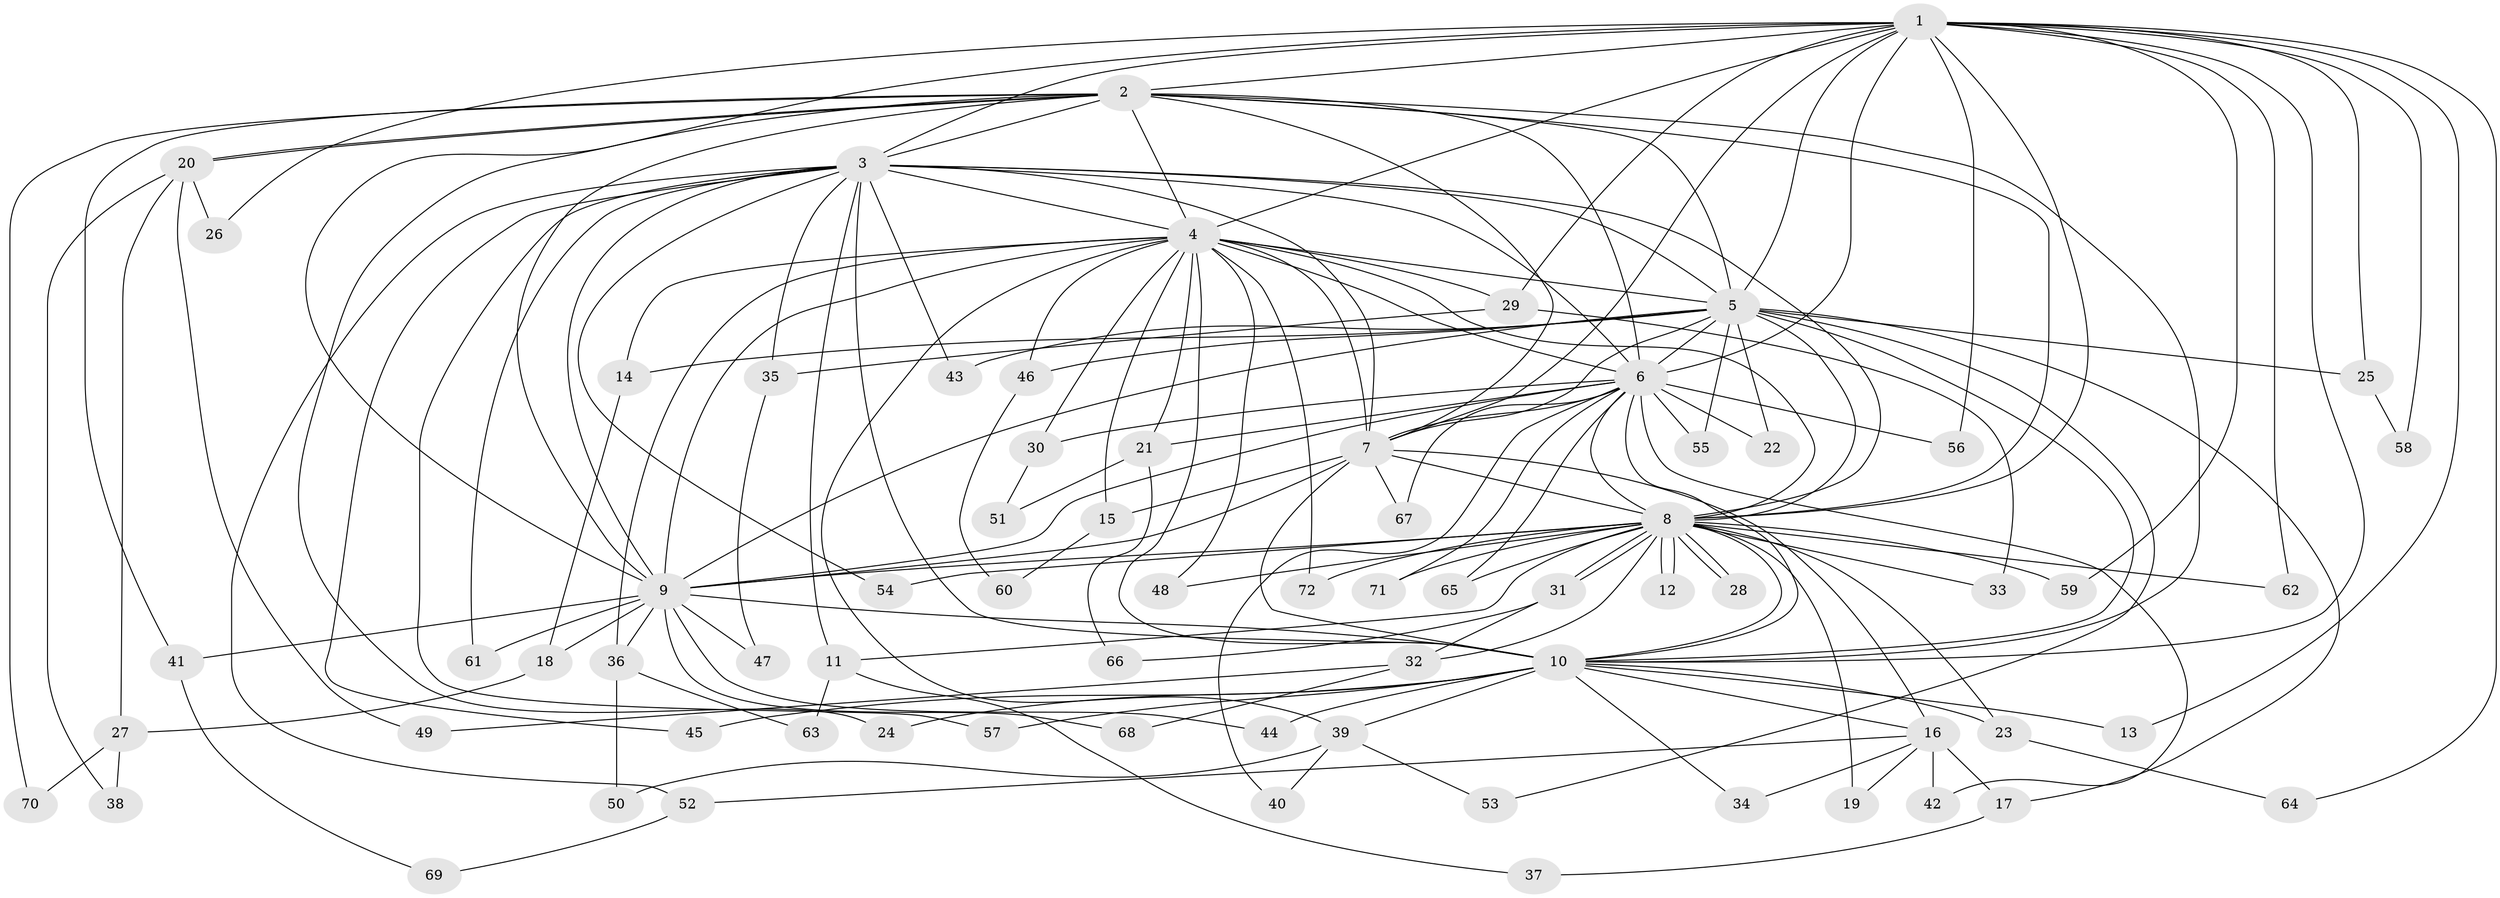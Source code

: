 // Generated by graph-tools (version 1.1) at 2025/35/03/09/25 02:35:03]
// undirected, 72 vertices, 169 edges
graph export_dot {
graph [start="1"]
  node [color=gray90,style=filled];
  1;
  2;
  3;
  4;
  5;
  6;
  7;
  8;
  9;
  10;
  11;
  12;
  13;
  14;
  15;
  16;
  17;
  18;
  19;
  20;
  21;
  22;
  23;
  24;
  25;
  26;
  27;
  28;
  29;
  30;
  31;
  32;
  33;
  34;
  35;
  36;
  37;
  38;
  39;
  40;
  41;
  42;
  43;
  44;
  45;
  46;
  47;
  48;
  49;
  50;
  51;
  52;
  53;
  54;
  55;
  56;
  57;
  58;
  59;
  60;
  61;
  62;
  63;
  64;
  65;
  66;
  67;
  68;
  69;
  70;
  71;
  72;
  1 -- 2;
  1 -- 3;
  1 -- 4;
  1 -- 5;
  1 -- 6;
  1 -- 7;
  1 -- 8;
  1 -- 9;
  1 -- 10;
  1 -- 13;
  1 -- 25;
  1 -- 26;
  1 -- 29;
  1 -- 56;
  1 -- 58;
  1 -- 59;
  1 -- 62;
  1 -- 64;
  2 -- 3;
  2 -- 4;
  2 -- 5;
  2 -- 6;
  2 -- 7;
  2 -- 8;
  2 -- 9;
  2 -- 10;
  2 -- 20;
  2 -- 20;
  2 -- 24;
  2 -- 41;
  2 -- 70;
  3 -- 4;
  3 -- 5;
  3 -- 6;
  3 -- 7;
  3 -- 8;
  3 -- 9;
  3 -- 10;
  3 -- 11;
  3 -- 35;
  3 -- 43;
  3 -- 45;
  3 -- 52;
  3 -- 54;
  3 -- 57;
  3 -- 61;
  4 -- 5;
  4 -- 6;
  4 -- 7;
  4 -- 8;
  4 -- 9;
  4 -- 10;
  4 -- 14;
  4 -- 15;
  4 -- 21;
  4 -- 29;
  4 -- 30;
  4 -- 36;
  4 -- 39;
  4 -- 46;
  4 -- 48;
  4 -- 72;
  5 -- 6;
  5 -- 7;
  5 -- 8;
  5 -- 9;
  5 -- 10;
  5 -- 14;
  5 -- 17;
  5 -- 22;
  5 -- 25;
  5 -- 43;
  5 -- 46;
  5 -- 53;
  5 -- 55;
  6 -- 7;
  6 -- 8;
  6 -- 9;
  6 -- 10;
  6 -- 21;
  6 -- 22;
  6 -- 30;
  6 -- 40;
  6 -- 42;
  6 -- 55;
  6 -- 56;
  6 -- 65;
  6 -- 67;
  6 -- 71;
  7 -- 8;
  7 -- 9;
  7 -- 10;
  7 -- 15;
  7 -- 16;
  7 -- 67;
  8 -- 9;
  8 -- 10;
  8 -- 11;
  8 -- 12;
  8 -- 12;
  8 -- 19;
  8 -- 23;
  8 -- 28;
  8 -- 28;
  8 -- 31;
  8 -- 31;
  8 -- 32;
  8 -- 33;
  8 -- 48;
  8 -- 54;
  8 -- 59;
  8 -- 62;
  8 -- 65;
  8 -- 71;
  8 -- 72;
  9 -- 10;
  9 -- 18;
  9 -- 36;
  9 -- 41;
  9 -- 44;
  9 -- 47;
  9 -- 61;
  9 -- 68;
  10 -- 13;
  10 -- 16;
  10 -- 23;
  10 -- 24;
  10 -- 34;
  10 -- 39;
  10 -- 44;
  10 -- 45;
  10 -- 57;
  11 -- 37;
  11 -- 63;
  14 -- 18;
  15 -- 60;
  16 -- 17;
  16 -- 19;
  16 -- 34;
  16 -- 42;
  16 -- 52;
  17 -- 37;
  18 -- 27;
  20 -- 26;
  20 -- 27;
  20 -- 38;
  20 -- 49;
  21 -- 51;
  21 -- 66;
  23 -- 64;
  25 -- 58;
  27 -- 38;
  27 -- 70;
  29 -- 33;
  29 -- 35;
  30 -- 51;
  31 -- 32;
  31 -- 66;
  32 -- 49;
  32 -- 68;
  35 -- 47;
  36 -- 50;
  36 -- 63;
  39 -- 40;
  39 -- 50;
  39 -- 53;
  41 -- 69;
  46 -- 60;
  52 -- 69;
}
